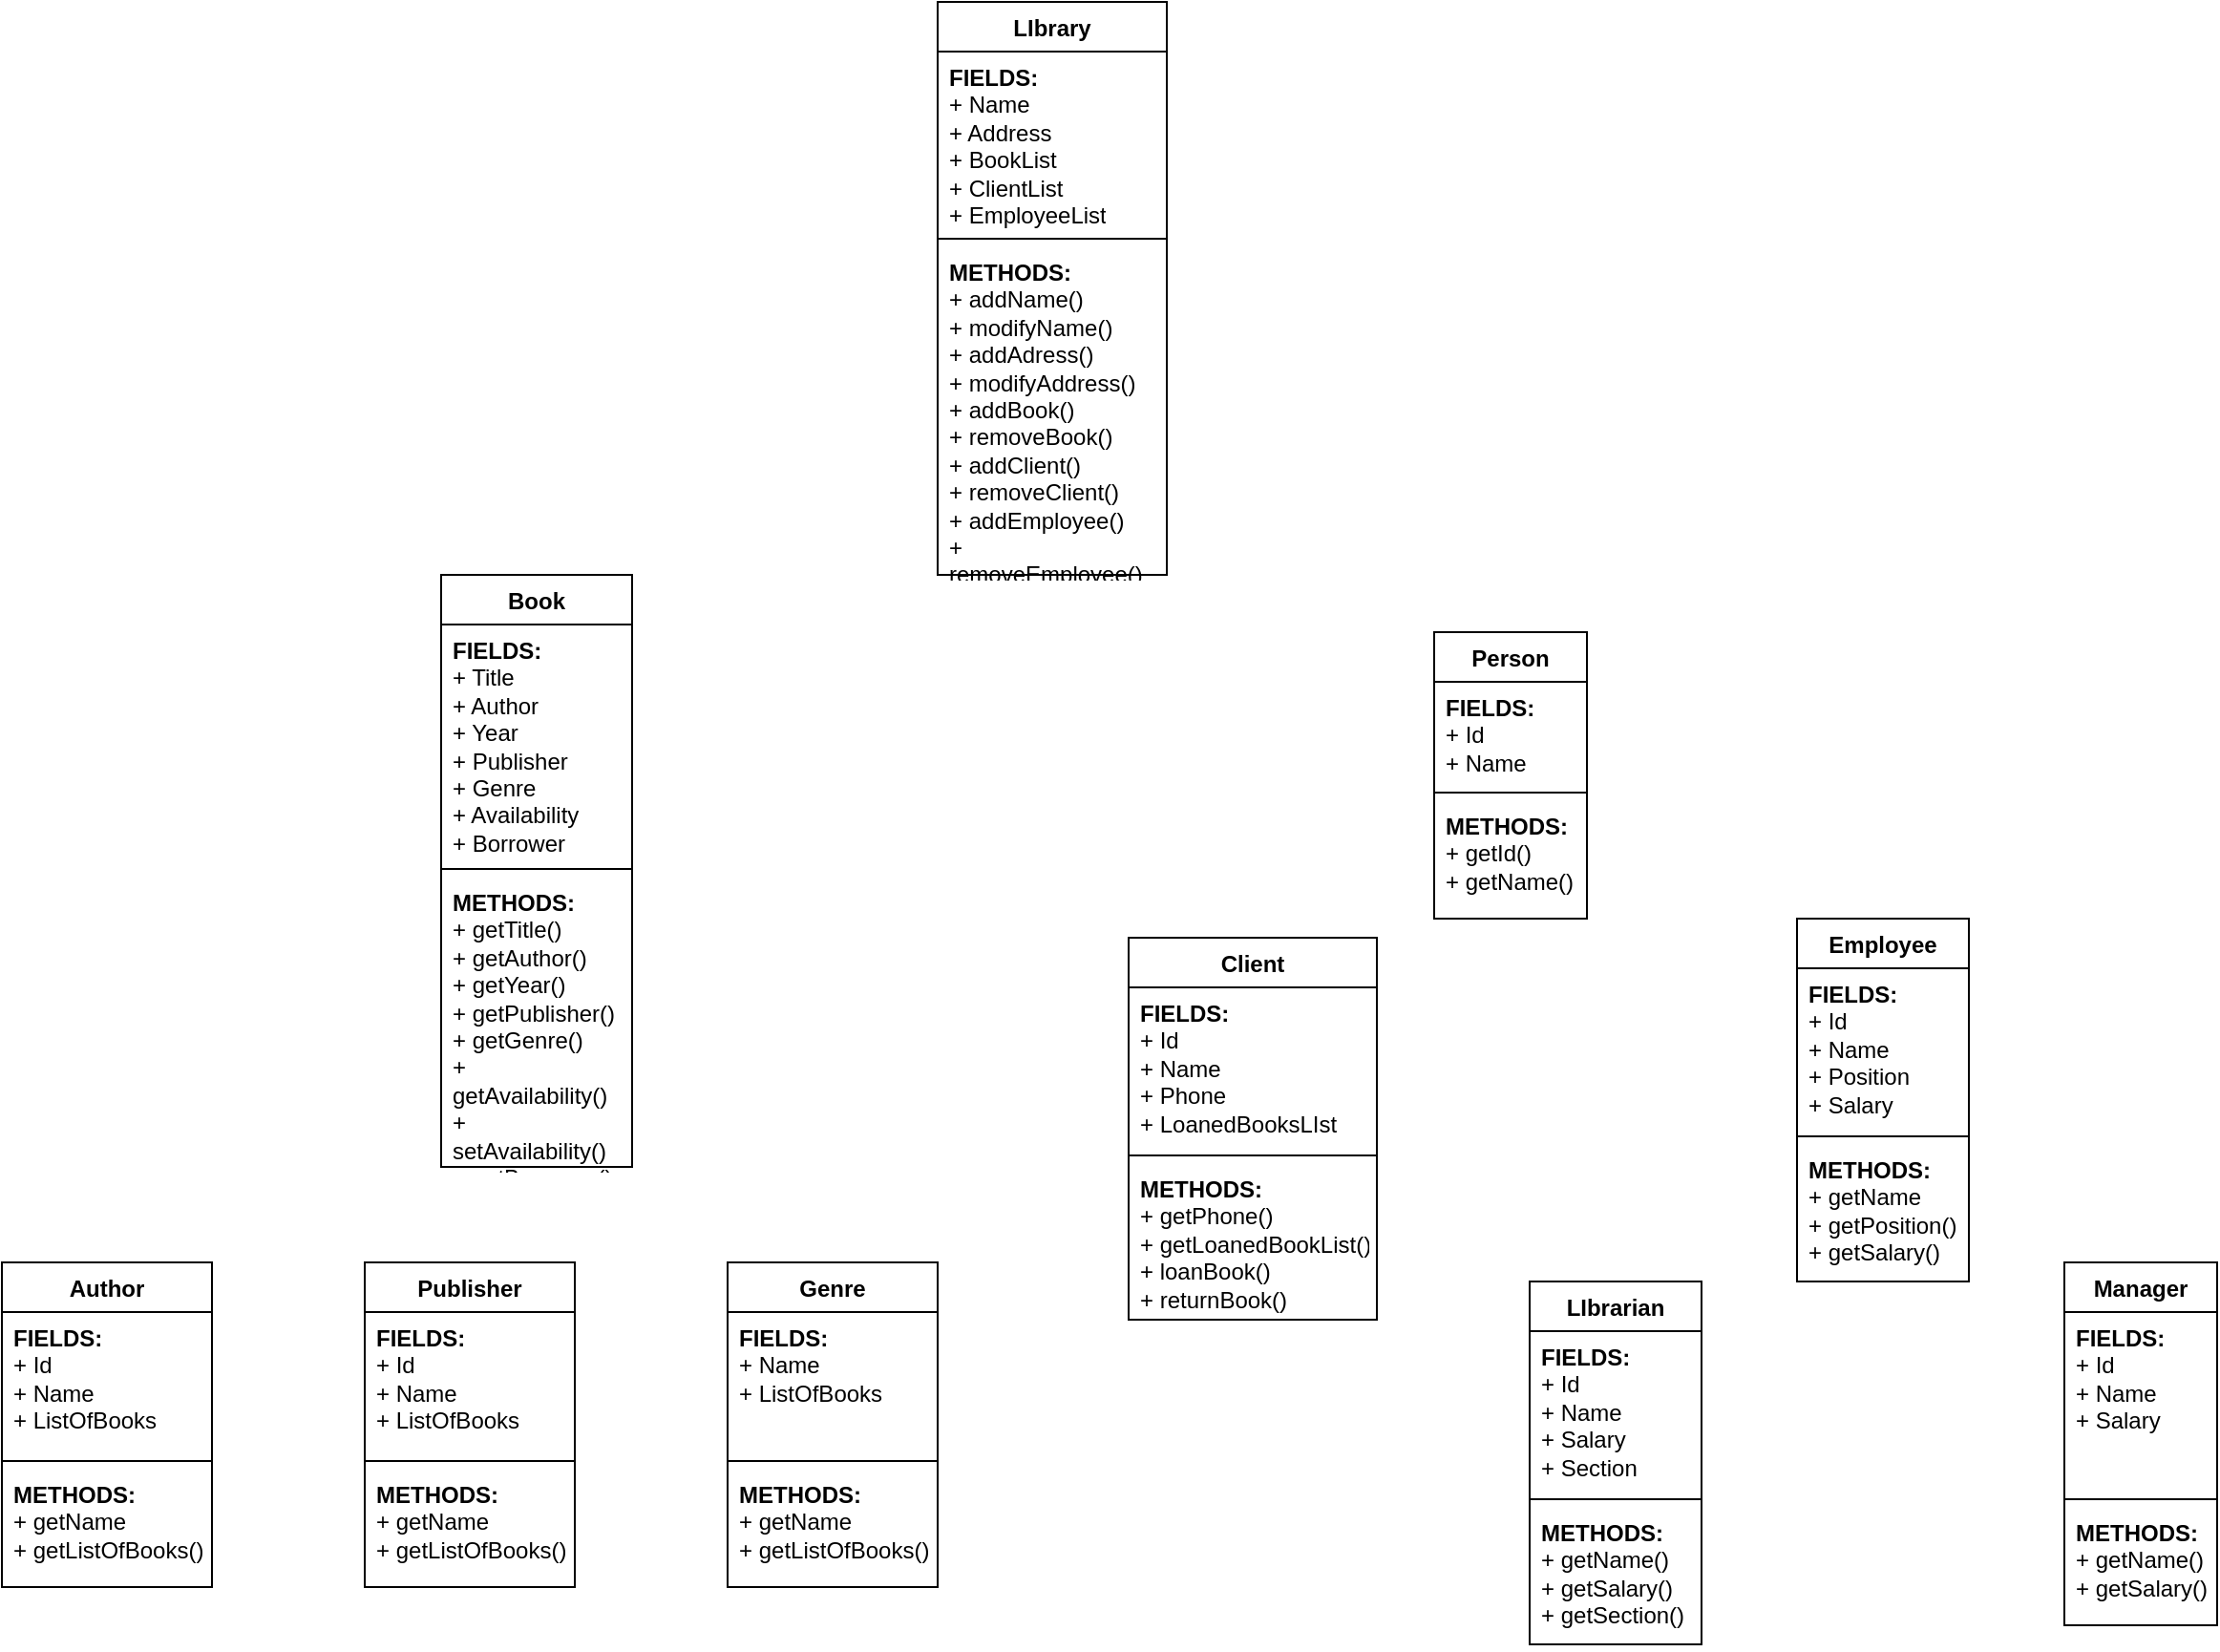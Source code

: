 <mxfile version="21.1.8" type="github">
  <diagram name="Page-1" id="rwvauSxjsksC3MHOpXXF">
    <mxGraphModel dx="3749" dy="1097" grid="1" gridSize="10" guides="1" tooltips="1" connect="1" arrows="1" fold="1" page="1" pageScale="1" pageWidth="850" pageHeight="1100" math="0" shadow="0">
      <root>
        <mxCell id="0" />
        <mxCell id="1" parent="0" />
        <mxCell id="S01I_lZ_yXAPCIhEHlb7-40" value="LIbrary" style="swimlane;fontStyle=1;align=center;verticalAlign=top;childLayout=stackLayout;horizontal=1;startSize=26;horizontalStack=0;resizeParent=1;resizeParentMax=0;resizeLast=0;collapsible=1;marginBottom=0;whiteSpace=wrap;html=1;" parent="1" vertex="1">
          <mxGeometry x="-1050" y="20" width="120" height="300" as="geometry">
            <mxRectangle x="-1300" y="300" width="80" height="30" as="alternateBounds" />
          </mxGeometry>
        </mxCell>
        <mxCell id="S01I_lZ_yXAPCIhEHlb7-41" value="&lt;b&gt;FIELDS:&lt;br&gt;&lt;/b&gt;+ Name&lt;br&gt;+ Address&lt;br&gt;+ BookList&lt;br&gt;+ ClientList&lt;br&gt;+ EmployeeList" style="text;strokeColor=none;fillColor=none;align=left;verticalAlign=top;spacingLeft=4;spacingRight=4;overflow=hidden;rotatable=0;points=[[0,0.5],[1,0.5]];portConstraint=eastwest;whiteSpace=wrap;html=1;" parent="S01I_lZ_yXAPCIhEHlb7-40" vertex="1">
          <mxGeometry y="26" width="120" height="94" as="geometry" />
        </mxCell>
        <mxCell id="S01I_lZ_yXAPCIhEHlb7-42" value="" style="line;strokeWidth=1;fillColor=none;align=left;verticalAlign=middle;spacingTop=-1;spacingLeft=3;spacingRight=3;rotatable=0;labelPosition=right;points=[];portConstraint=eastwest;strokeColor=inherit;" parent="S01I_lZ_yXAPCIhEHlb7-40" vertex="1">
          <mxGeometry y="120" width="120" height="8" as="geometry" />
        </mxCell>
        <mxCell id="S01I_lZ_yXAPCIhEHlb7-43" value="&lt;b&gt;METHODS:&lt;br&gt;&lt;/b&gt;+ addName()&lt;br&gt;+ modifyName()&lt;br&gt;+ addAdress()&lt;br&gt;+ modifyAddress()&lt;br&gt;+ addBook()&lt;br style=&quot;border-color: var(--border-color);&quot;&gt;+ removeBook()&lt;br&gt;+ addClient()&lt;br style=&quot;border-color: var(--border-color);&quot;&gt;+ removeClient()&lt;br&gt;+ addEmployee()&lt;br&gt;+ removeEmployee()" style="text;strokeColor=none;fillColor=none;align=left;verticalAlign=top;spacingLeft=4;spacingRight=4;overflow=hidden;rotatable=0;points=[[0,0.5],[1,0.5]];portConstraint=eastwest;whiteSpace=wrap;html=1;" parent="S01I_lZ_yXAPCIhEHlb7-40" vertex="1">
          <mxGeometry y="128" width="120" height="172" as="geometry" />
        </mxCell>
        <mxCell id="S01I_lZ_yXAPCIhEHlb7-48" value="Book" style="swimlane;fontStyle=1;align=center;verticalAlign=top;childLayout=stackLayout;horizontal=1;startSize=26;horizontalStack=0;resizeParent=1;resizeParentMax=0;resizeLast=0;collapsible=1;marginBottom=0;whiteSpace=wrap;html=1;" parent="1" vertex="1">
          <mxGeometry x="-1310" y="320" width="100" height="310" as="geometry">
            <mxRectangle x="-1300" y="300" width="80" height="30" as="alternateBounds" />
          </mxGeometry>
        </mxCell>
        <mxCell id="S01I_lZ_yXAPCIhEHlb7-49" value="&lt;b&gt;FIELDS:&lt;br&gt;&lt;/b&gt;+ Title&lt;br&gt;+ Author&lt;br&gt;+ Year&lt;br&gt;+ Publisher&lt;br&gt;+ Genre&lt;br&gt;+ Availability&lt;br&gt;+ Borrower" style="text;strokeColor=none;fillColor=none;align=left;verticalAlign=top;spacingLeft=4;spacingRight=4;overflow=hidden;rotatable=0;points=[[0,0.5],[1,0.5]];portConstraint=eastwest;whiteSpace=wrap;html=1;" parent="S01I_lZ_yXAPCIhEHlb7-48" vertex="1">
          <mxGeometry y="26" width="100" height="124" as="geometry" />
        </mxCell>
        <mxCell id="S01I_lZ_yXAPCIhEHlb7-50" value="" style="line;strokeWidth=1;fillColor=none;align=left;verticalAlign=middle;spacingTop=-1;spacingLeft=3;spacingRight=3;rotatable=0;labelPosition=right;points=[];portConstraint=eastwest;strokeColor=inherit;" parent="S01I_lZ_yXAPCIhEHlb7-48" vertex="1">
          <mxGeometry y="150" width="100" height="8" as="geometry" />
        </mxCell>
        <mxCell id="S01I_lZ_yXAPCIhEHlb7-51" value="&lt;b&gt;METHODS:&lt;/b&gt;&lt;br&gt;+&amp;nbsp;getTitle()&lt;br&gt;+&amp;nbsp;getAuthor()&lt;br&gt;+&amp;nbsp;getYear()&lt;br&gt;+&amp;nbsp;getPublisher()&lt;br&gt;+&amp;nbsp;getGenre()&lt;br&gt;+ getAvailability()&lt;br&gt;+ setAvailability()&lt;br&gt;+ getBorrower()&lt;br&gt;+ setBorrower()" style="text;strokeColor=none;fillColor=none;align=left;verticalAlign=top;spacingLeft=4;spacingRight=4;overflow=hidden;rotatable=0;points=[[0,0.5],[1,0.5]];portConstraint=eastwest;whiteSpace=wrap;html=1;" parent="S01I_lZ_yXAPCIhEHlb7-48" vertex="1">
          <mxGeometry y="158" width="100" height="152" as="geometry" />
        </mxCell>
        <mxCell id="S01I_lZ_yXAPCIhEHlb7-52" value="Person" style="swimlane;fontStyle=1;align=center;verticalAlign=top;childLayout=stackLayout;horizontal=1;startSize=26;horizontalStack=0;resizeParent=1;resizeParentMax=0;resizeLast=0;collapsible=1;marginBottom=0;whiteSpace=wrap;html=1;" parent="1" vertex="1">
          <mxGeometry x="-790" y="350" width="80" height="150" as="geometry">
            <mxRectangle x="-1300" y="300" width="80" height="30" as="alternateBounds" />
          </mxGeometry>
        </mxCell>
        <mxCell id="S01I_lZ_yXAPCIhEHlb7-53" value="&lt;b&gt;FIELDS:&lt;br&gt;&lt;/b&gt;+ Id&lt;br&gt;+ Name" style="text;strokeColor=none;fillColor=none;align=left;verticalAlign=top;spacingLeft=4;spacingRight=4;overflow=hidden;rotatable=0;points=[[0,0.5],[1,0.5]];portConstraint=eastwest;whiteSpace=wrap;html=1;" parent="S01I_lZ_yXAPCIhEHlb7-52" vertex="1">
          <mxGeometry y="26" width="80" height="54" as="geometry" />
        </mxCell>
        <mxCell id="S01I_lZ_yXAPCIhEHlb7-54" value="" style="line;strokeWidth=1;fillColor=none;align=left;verticalAlign=middle;spacingTop=-1;spacingLeft=3;spacingRight=3;rotatable=0;labelPosition=right;points=[];portConstraint=eastwest;strokeColor=inherit;" parent="S01I_lZ_yXAPCIhEHlb7-52" vertex="1">
          <mxGeometry y="80" width="80" height="8" as="geometry" />
        </mxCell>
        <mxCell id="S01I_lZ_yXAPCIhEHlb7-55" value="&lt;b&gt;METHODS:&lt;/b&gt;&lt;br&gt;+&amp;nbsp;getId()&lt;br&gt;+&amp;nbsp;getName()" style="text;strokeColor=none;fillColor=none;align=left;verticalAlign=top;spacingLeft=4;spacingRight=4;overflow=hidden;rotatable=0;points=[[0,0.5],[1,0.5]];portConstraint=eastwest;whiteSpace=wrap;html=1;" parent="S01I_lZ_yXAPCIhEHlb7-52" vertex="1">
          <mxGeometry y="88" width="80" height="62" as="geometry" />
        </mxCell>
        <mxCell id="S01I_lZ_yXAPCIhEHlb7-56" value="Client" style="swimlane;fontStyle=1;align=center;verticalAlign=top;childLayout=stackLayout;horizontal=1;startSize=26;horizontalStack=0;resizeParent=1;resizeParentMax=0;resizeLast=0;collapsible=1;marginBottom=0;whiteSpace=wrap;html=1;" parent="1" vertex="1">
          <mxGeometry x="-950" y="510" width="130" height="200" as="geometry">
            <mxRectangle x="-1300" y="300" width="80" height="30" as="alternateBounds" />
          </mxGeometry>
        </mxCell>
        <mxCell id="S01I_lZ_yXAPCIhEHlb7-57" value="&lt;b&gt;FIELDS:&lt;br&gt;&lt;/b&gt;+ Id&lt;br&gt;+ Name&lt;br&gt;+ Phone&lt;br&gt;+ LoanedBooksLIst" style="text;strokeColor=none;fillColor=none;align=left;verticalAlign=top;spacingLeft=4;spacingRight=4;overflow=hidden;rotatable=0;points=[[0,0.5],[1,0.5]];portConstraint=eastwest;whiteSpace=wrap;html=1;" parent="S01I_lZ_yXAPCIhEHlb7-56" vertex="1">
          <mxGeometry y="26" width="130" height="84" as="geometry" />
        </mxCell>
        <mxCell id="S01I_lZ_yXAPCIhEHlb7-58" value="" style="line;strokeWidth=1;fillColor=none;align=left;verticalAlign=middle;spacingTop=-1;spacingLeft=3;spacingRight=3;rotatable=0;labelPosition=right;points=[];portConstraint=eastwest;strokeColor=inherit;" parent="S01I_lZ_yXAPCIhEHlb7-56" vertex="1">
          <mxGeometry y="110" width="130" height="8" as="geometry" />
        </mxCell>
        <mxCell id="S01I_lZ_yXAPCIhEHlb7-59" value="&lt;b&gt;METHODS:&lt;/b&gt;&lt;br&gt;+&amp;nbsp;getPhone()&lt;br&gt;+&amp;nbsp;getLoanedBookList()&lt;br&gt;+ loanBook()&lt;br&gt;+ returnBook()" style="text;strokeColor=none;fillColor=none;align=left;verticalAlign=top;spacingLeft=4;spacingRight=4;overflow=hidden;rotatable=0;points=[[0,0.5],[1,0.5]];portConstraint=eastwest;whiteSpace=wrap;html=1;" parent="S01I_lZ_yXAPCIhEHlb7-56" vertex="1">
          <mxGeometry y="118" width="130" height="82" as="geometry" />
        </mxCell>
        <mxCell id="S01I_lZ_yXAPCIhEHlb7-60" value="Employee" style="swimlane;fontStyle=1;align=center;verticalAlign=top;childLayout=stackLayout;horizontal=1;startSize=26;horizontalStack=0;resizeParent=1;resizeParentMax=0;resizeLast=0;collapsible=1;marginBottom=0;whiteSpace=wrap;html=1;" parent="1" vertex="1">
          <mxGeometry x="-600" y="500" width="90" height="190" as="geometry">
            <mxRectangle x="-1300" y="300" width="80" height="30" as="alternateBounds" />
          </mxGeometry>
        </mxCell>
        <mxCell id="S01I_lZ_yXAPCIhEHlb7-61" value="&lt;b&gt;FIELDS:&lt;br&gt;&lt;/b&gt;+ Id&lt;br&gt;+ Name&lt;br&gt;+ Position&lt;br&gt;+ Salary" style="text;strokeColor=none;fillColor=none;align=left;verticalAlign=top;spacingLeft=4;spacingRight=4;overflow=hidden;rotatable=0;points=[[0,0.5],[1,0.5]];portConstraint=eastwest;whiteSpace=wrap;html=1;" parent="S01I_lZ_yXAPCIhEHlb7-60" vertex="1">
          <mxGeometry y="26" width="90" height="84" as="geometry" />
        </mxCell>
        <mxCell id="S01I_lZ_yXAPCIhEHlb7-62" value="" style="line;strokeWidth=1;fillColor=none;align=left;verticalAlign=middle;spacingTop=-1;spacingLeft=3;spacingRight=3;rotatable=0;labelPosition=right;points=[];portConstraint=eastwest;strokeColor=inherit;" parent="S01I_lZ_yXAPCIhEHlb7-60" vertex="1">
          <mxGeometry y="110" width="90" height="8" as="geometry" />
        </mxCell>
        <mxCell id="S01I_lZ_yXAPCIhEHlb7-63" value="&lt;b&gt;METHODS:&lt;/b&gt;&lt;br&gt;+ getName&lt;br&gt;+&amp;nbsp;getPosition()&lt;br&gt;+&amp;nbsp;getSalary()" style="text;strokeColor=none;fillColor=none;align=left;verticalAlign=top;spacingLeft=4;spacingRight=4;overflow=hidden;rotatable=0;points=[[0,0.5],[1,0.5]];portConstraint=eastwest;whiteSpace=wrap;html=1;" parent="S01I_lZ_yXAPCIhEHlb7-60" vertex="1">
          <mxGeometry y="118" width="90" height="72" as="geometry" />
        </mxCell>
        <mxCell id="S01I_lZ_yXAPCIhEHlb7-64" value="LIbrarian" style="swimlane;fontStyle=1;align=center;verticalAlign=top;childLayout=stackLayout;horizontal=1;startSize=26;horizontalStack=0;resizeParent=1;resizeParentMax=0;resizeLast=0;collapsible=1;marginBottom=0;whiteSpace=wrap;html=1;" parent="1" vertex="1">
          <mxGeometry x="-740" y="690" width="90" height="190" as="geometry">
            <mxRectangle x="-1300" y="300" width="80" height="30" as="alternateBounds" />
          </mxGeometry>
        </mxCell>
        <mxCell id="S01I_lZ_yXAPCIhEHlb7-65" value="&lt;b&gt;FIELDS:&lt;br&gt;&lt;/b&gt;+ Id&lt;br&gt;+ Name&lt;br&gt;+ Salary&lt;br&gt;+ Section" style="text;strokeColor=none;fillColor=none;align=left;verticalAlign=top;spacingLeft=4;spacingRight=4;overflow=hidden;rotatable=0;points=[[0,0.5],[1,0.5]];portConstraint=eastwest;whiteSpace=wrap;html=1;" parent="S01I_lZ_yXAPCIhEHlb7-64" vertex="1">
          <mxGeometry y="26" width="90" height="84" as="geometry" />
        </mxCell>
        <mxCell id="S01I_lZ_yXAPCIhEHlb7-66" value="" style="line;strokeWidth=1;fillColor=none;align=left;verticalAlign=middle;spacingTop=-1;spacingLeft=3;spacingRight=3;rotatable=0;labelPosition=right;points=[];portConstraint=eastwest;strokeColor=inherit;" parent="S01I_lZ_yXAPCIhEHlb7-64" vertex="1">
          <mxGeometry y="110" width="90" height="8" as="geometry" />
        </mxCell>
        <mxCell id="S01I_lZ_yXAPCIhEHlb7-67" value="&lt;b&gt;METHODS:&lt;/b&gt;&lt;br&gt;+ getName()&lt;br&gt;+ getSalary()&lt;br&gt;+&amp;nbsp;getSection()&lt;br&gt;" style="text;strokeColor=none;fillColor=none;align=left;verticalAlign=top;spacingLeft=4;spacingRight=4;overflow=hidden;rotatable=0;points=[[0,0.5],[1,0.5]];portConstraint=eastwest;whiteSpace=wrap;html=1;" parent="S01I_lZ_yXAPCIhEHlb7-64" vertex="1">
          <mxGeometry y="118" width="90" height="72" as="geometry" />
        </mxCell>
        <mxCell id="P77QXIMF4UAiQioeEThP-1" value="Manager" style="swimlane;fontStyle=1;align=center;verticalAlign=top;childLayout=stackLayout;horizontal=1;startSize=26;horizontalStack=0;resizeParent=1;resizeParentMax=0;resizeLast=0;collapsible=1;marginBottom=0;whiteSpace=wrap;html=1;" vertex="1" parent="1">
          <mxGeometry x="-460" y="680" width="80" height="190" as="geometry">
            <mxRectangle x="-1300" y="300" width="80" height="30" as="alternateBounds" />
          </mxGeometry>
        </mxCell>
        <mxCell id="P77QXIMF4UAiQioeEThP-2" value="&lt;b&gt;FIELDS:&lt;br&gt;&lt;/b&gt;+ Id&lt;br&gt;+ Name&lt;br&gt;+ Salary" style="text;strokeColor=none;fillColor=none;align=left;verticalAlign=top;spacingLeft=4;spacingRight=4;overflow=hidden;rotatable=0;points=[[0,0.5],[1,0.5]];portConstraint=eastwest;whiteSpace=wrap;html=1;" vertex="1" parent="P77QXIMF4UAiQioeEThP-1">
          <mxGeometry y="26" width="80" height="94" as="geometry" />
        </mxCell>
        <mxCell id="P77QXIMF4UAiQioeEThP-3" value="" style="line;strokeWidth=1;fillColor=none;align=left;verticalAlign=middle;spacingTop=-1;spacingLeft=3;spacingRight=3;rotatable=0;labelPosition=right;points=[];portConstraint=eastwest;strokeColor=inherit;" vertex="1" parent="P77QXIMF4UAiQioeEThP-1">
          <mxGeometry y="120" width="80" height="8" as="geometry" />
        </mxCell>
        <mxCell id="P77QXIMF4UAiQioeEThP-4" value="&lt;b&gt;METHODS:&lt;/b&gt;&lt;br&gt;+&amp;nbsp;getName()&lt;br&gt;+ getSalary()" style="text;strokeColor=none;fillColor=none;align=left;verticalAlign=top;spacingLeft=4;spacingRight=4;overflow=hidden;rotatable=0;points=[[0,0.5],[1,0.5]];portConstraint=eastwest;whiteSpace=wrap;html=1;" vertex="1" parent="P77QXIMF4UAiQioeEThP-1">
          <mxGeometry y="128" width="80" height="62" as="geometry" />
        </mxCell>
        <mxCell id="P77QXIMF4UAiQioeEThP-5" value="Author" style="swimlane;fontStyle=1;align=center;verticalAlign=top;childLayout=stackLayout;horizontal=1;startSize=26;horizontalStack=0;resizeParent=1;resizeParentMax=0;resizeLast=0;collapsible=1;marginBottom=0;whiteSpace=wrap;html=1;" vertex="1" parent="1">
          <mxGeometry x="-1540" y="680" width="110" height="170" as="geometry">
            <mxRectangle x="-1300" y="300" width="80" height="30" as="alternateBounds" />
          </mxGeometry>
        </mxCell>
        <mxCell id="P77QXIMF4UAiQioeEThP-6" value="&lt;b&gt;FIELDS:&lt;br&gt;&lt;/b&gt;+ Id&lt;br&gt;+ Name&lt;br&gt;+ ListOfBooks" style="text;strokeColor=none;fillColor=none;align=left;verticalAlign=top;spacingLeft=4;spacingRight=4;overflow=hidden;rotatable=0;points=[[0,0.5],[1,0.5]];portConstraint=eastwest;whiteSpace=wrap;html=1;" vertex="1" parent="P77QXIMF4UAiQioeEThP-5">
          <mxGeometry y="26" width="110" height="74" as="geometry" />
        </mxCell>
        <mxCell id="P77QXIMF4UAiQioeEThP-7" value="" style="line;strokeWidth=1;fillColor=none;align=left;verticalAlign=middle;spacingTop=-1;spacingLeft=3;spacingRight=3;rotatable=0;labelPosition=right;points=[];portConstraint=eastwest;strokeColor=inherit;" vertex="1" parent="P77QXIMF4UAiQioeEThP-5">
          <mxGeometry y="100" width="110" height="8" as="geometry" />
        </mxCell>
        <mxCell id="P77QXIMF4UAiQioeEThP-8" value="&lt;b&gt;METHODS:&lt;br&gt;&lt;/b&gt;+ getName&lt;br&gt;+ getListOfBooks()" style="text;strokeColor=none;fillColor=none;align=left;verticalAlign=top;spacingLeft=4;spacingRight=4;overflow=hidden;rotatable=0;points=[[0,0.5],[1,0.5]];portConstraint=eastwest;whiteSpace=wrap;html=1;" vertex="1" parent="P77QXIMF4UAiQioeEThP-5">
          <mxGeometry y="108" width="110" height="62" as="geometry" />
        </mxCell>
        <mxCell id="P77QXIMF4UAiQioeEThP-9" value="Publisher" style="swimlane;fontStyle=1;align=center;verticalAlign=top;childLayout=stackLayout;horizontal=1;startSize=26;horizontalStack=0;resizeParent=1;resizeParentMax=0;resizeLast=0;collapsible=1;marginBottom=0;whiteSpace=wrap;html=1;" vertex="1" parent="1">
          <mxGeometry x="-1350" y="680" width="110" height="170" as="geometry">
            <mxRectangle x="-1300" y="300" width="80" height="30" as="alternateBounds" />
          </mxGeometry>
        </mxCell>
        <mxCell id="P77QXIMF4UAiQioeEThP-10" value="&lt;b&gt;FIELDS:&lt;br&gt;&lt;/b&gt;+ Id&lt;br&gt;+ Name&lt;br&gt;+ ListOfBooks" style="text;strokeColor=none;fillColor=none;align=left;verticalAlign=top;spacingLeft=4;spacingRight=4;overflow=hidden;rotatable=0;points=[[0,0.5],[1,0.5]];portConstraint=eastwest;whiteSpace=wrap;html=1;" vertex="1" parent="P77QXIMF4UAiQioeEThP-9">
          <mxGeometry y="26" width="110" height="74" as="geometry" />
        </mxCell>
        <mxCell id="P77QXIMF4UAiQioeEThP-11" value="" style="line;strokeWidth=1;fillColor=none;align=left;verticalAlign=middle;spacingTop=-1;spacingLeft=3;spacingRight=3;rotatable=0;labelPosition=right;points=[];portConstraint=eastwest;strokeColor=inherit;" vertex="1" parent="P77QXIMF4UAiQioeEThP-9">
          <mxGeometry y="100" width="110" height="8" as="geometry" />
        </mxCell>
        <mxCell id="P77QXIMF4UAiQioeEThP-12" value="&lt;b&gt;METHODS:&lt;br&gt;&lt;/b&gt;+ getName&lt;br&gt;+ getListOfBooks()" style="text;strokeColor=none;fillColor=none;align=left;verticalAlign=top;spacingLeft=4;spacingRight=4;overflow=hidden;rotatable=0;points=[[0,0.5],[1,0.5]];portConstraint=eastwest;whiteSpace=wrap;html=1;" vertex="1" parent="P77QXIMF4UAiQioeEThP-9">
          <mxGeometry y="108" width="110" height="62" as="geometry" />
        </mxCell>
        <mxCell id="P77QXIMF4UAiQioeEThP-13" value="Genre" style="swimlane;fontStyle=1;align=center;verticalAlign=top;childLayout=stackLayout;horizontal=1;startSize=26;horizontalStack=0;resizeParent=1;resizeParentMax=0;resizeLast=0;collapsible=1;marginBottom=0;whiteSpace=wrap;html=1;" vertex="1" parent="1">
          <mxGeometry x="-1160" y="680" width="110" height="170" as="geometry">
            <mxRectangle x="-1300" y="300" width="80" height="30" as="alternateBounds" />
          </mxGeometry>
        </mxCell>
        <mxCell id="P77QXIMF4UAiQioeEThP-14" value="&lt;b&gt;FIELDS:&lt;br&gt;&lt;/b&gt;+ Name&lt;br&gt;+ ListOfBooks" style="text;strokeColor=none;fillColor=none;align=left;verticalAlign=top;spacingLeft=4;spacingRight=4;overflow=hidden;rotatable=0;points=[[0,0.5],[1,0.5]];portConstraint=eastwest;whiteSpace=wrap;html=1;" vertex="1" parent="P77QXIMF4UAiQioeEThP-13">
          <mxGeometry y="26" width="110" height="74" as="geometry" />
        </mxCell>
        <mxCell id="P77QXIMF4UAiQioeEThP-15" value="" style="line;strokeWidth=1;fillColor=none;align=left;verticalAlign=middle;spacingTop=-1;spacingLeft=3;spacingRight=3;rotatable=0;labelPosition=right;points=[];portConstraint=eastwest;strokeColor=inherit;" vertex="1" parent="P77QXIMF4UAiQioeEThP-13">
          <mxGeometry y="100" width="110" height="8" as="geometry" />
        </mxCell>
        <mxCell id="P77QXIMF4UAiQioeEThP-16" value="&lt;b&gt;METHODS:&lt;br&gt;&lt;/b&gt;+ getName&lt;br&gt;+ getListOfBooks()" style="text;strokeColor=none;fillColor=none;align=left;verticalAlign=top;spacingLeft=4;spacingRight=4;overflow=hidden;rotatable=0;points=[[0,0.5],[1,0.5]];portConstraint=eastwest;whiteSpace=wrap;html=1;" vertex="1" parent="P77QXIMF4UAiQioeEThP-13">
          <mxGeometry y="108" width="110" height="62" as="geometry" />
        </mxCell>
      </root>
    </mxGraphModel>
  </diagram>
</mxfile>
